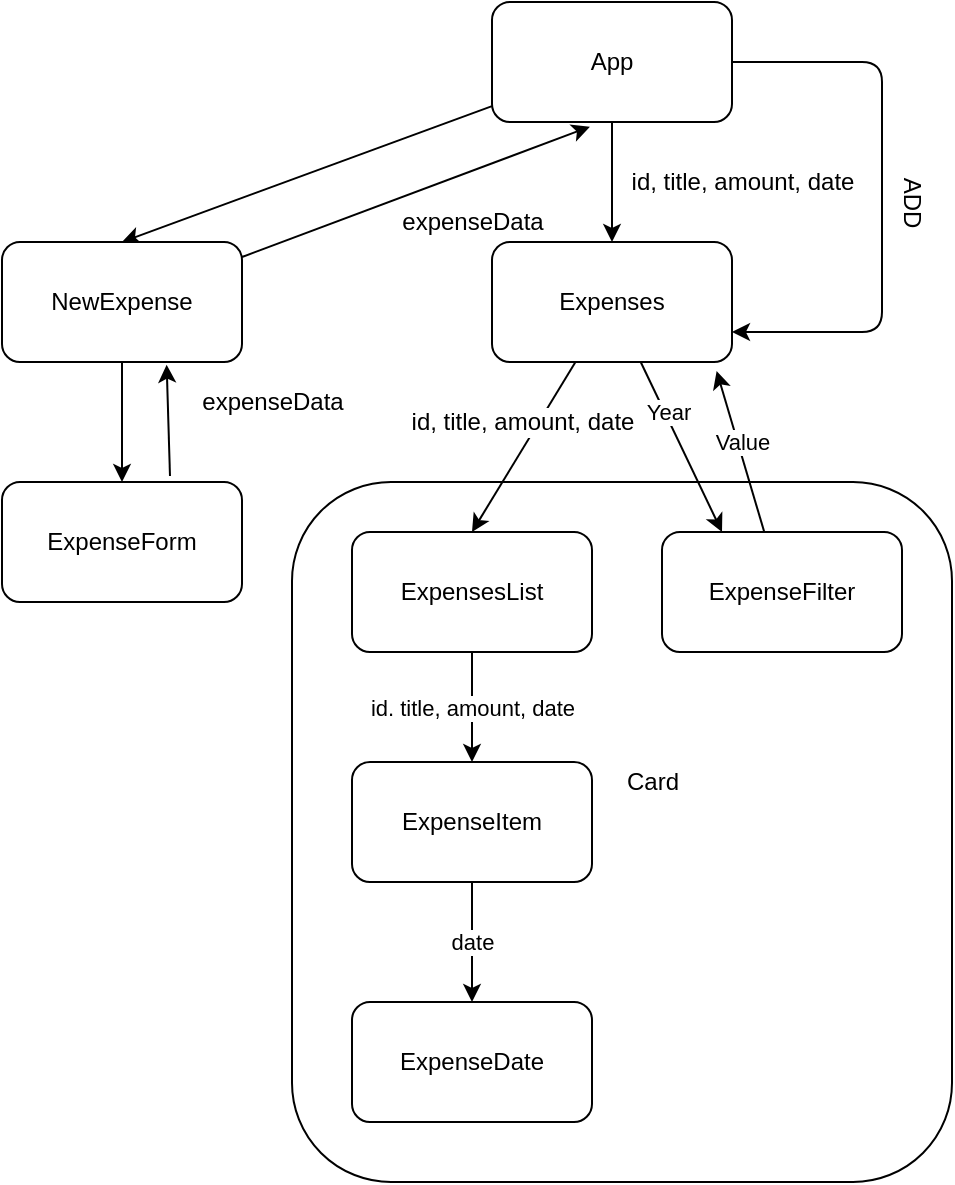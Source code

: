 <mxfile>
    <diagram id="ZoBaKVG_HrzwfUemQ9gy" name="App">
        <mxGraphModel dx="518" dy="552" grid="1" gridSize="10" guides="1" tooltips="1" connect="1" arrows="1" fold="1" page="1" pageScale="1" pageWidth="850" pageHeight="1100" math="0" shadow="0">
            <root>
                <mxCell id="0"/>
                <mxCell id="1" parent="0"/>
                <mxCell id="13" value="&amp;nbsp; &amp;nbsp; &amp;nbsp;" style="rounded=1;whiteSpace=wrap;html=1;" parent="1" vertex="1">
                    <mxGeometry x="265" y="400" width="330" height="350" as="geometry"/>
                </mxCell>
                <mxCell id="a5bqAggi7QMjIA0w0SUw-12" style="edgeStyle=none;html=1;entryX=0.5;entryY=0;entryDx=0;entryDy=0;" parent="1" source="3" target="a5bqAggi7QMjIA0w0SUw-11" edge="1">
                    <mxGeometry relative="1" as="geometry"/>
                </mxCell>
                <mxCell id="15" style="edgeStyle=none;html=1;entryX=0.5;entryY=0;entryDx=0;entryDy=0;" parent="1" source="3" target="16" edge="1">
                    <mxGeometry relative="1" as="geometry">
                        <mxPoint x="620" y="270" as="targetPoint"/>
                    </mxGeometry>
                </mxCell>
                <mxCell id="26" style="edgeStyle=none;html=1;entryX=1;entryY=0.75;entryDx=0;entryDy=0;" edge="1" parent="1" source="3" target="a5bqAggi7QMjIA0w0SUw-11">
                    <mxGeometry relative="1" as="geometry">
                        <Array as="points">
                            <mxPoint x="560" y="190"/>
                            <mxPoint x="560" y="325"/>
                        </Array>
                    </mxGeometry>
                </mxCell>
                <mxCell id="3" value="App" style="rounded=1;whiteSpace=wrap;html=1;" parent="1" vertex="1">
                    <mxGeometry x="365" y="160" width="120" height="60" as="geometry"/>
                </mxCell>
                <mxCell id="10" value="date" style="edgeStyle=none;html=1;" parent="1" source="4" target="9" edge="1">
                    <mxGeometry relative="1" as="geometry"/>
                </mxCell>
                <mxCell id="4" value="ExpenseItem" style="rounded=1;whiteSpace=wrap;html=1;" parent="1" vertex="1">
                    <mxGeometry x="295" y="540" width="120" height="60" as="geometry"/>
                </mxCell>
                <mxCell id="8" value="id, title, amount, date" style="text;html=1;align=center;verticalAlign=middle;resizable=0;points=[];autosize=1;strokeColor=none;fillColor=none;" parent="1" vertex="1">
                    <mxGeometry x="425" y="240" width="130" height="20" as="geometry"/>
                </mxCell>
                <mxCell id="9" value="ExpenseDate" style="whiteSpace=wrap;html=1;rounded=1;" parent="1" vertex="1">
                    <mxGeometry x="295" y="660" width="120" height="60" as="geometry"/>
                </mxCell>
                <mxCell id="28" style="edgeStyle=none;html=1;entryX=0.5;entryY=0;entryDx=0;entryDy=0;" edge="1" parent="1" source="a5bqAggi7QMjIA0w0SUw-11" target="32">
                    <mxGeometry relative="1" as="geometry">
                        <mxPoint x="510" y="380" as="targetPoint"/>
                    </mxGeometry>
                </mxCell>
                <mxCell id="37" value="&lt;span style=&quot;font-size: 12px&quot;&gt;id, title, amount, date&lt;/span&gt;" style="edgeLabel;html=1;align=center;verticalAlign=middle;resizable=0;points=[];" vertex="1" connectable="0" parent="28">
                    <mxGeometry x="-0.55" y="1" relative="1" as="geometry">
                        <mxPoint x="-16" y="10" as="offset"/>
                    </mxGeometry>
                </mxCell>
                <mxCell id="39" style="edgeStyle=none;html=1;entryX=0.25;entryY=0;entryDx=0;entryDy=0;" edge="1" parent="1" source="a5bqAggi7QMjIA0w0SUw-11" target="29">
                    <mxGeometry relative="1" as="geometry"/>
                </mxCell>
                <mxCell id="46" value="Year" style="edgeLabel;html=1;align=center;verticalAlign=middle;resizable=0;points=[];" vertex="1" connectable="0" parent="39">
                    <mxGeometry x="-0.406" y="1" relative="1" as="geometry">
                        <mxPoint as="offset"/>
                    </mxGeometry>
                </mxCell>
                <mxCell id="a5bqAggi7QMjIA0w0SUw-11" value="Expenses" style="rounded=1;whiteSpace=wrap;html=1;" parent="1" vertex="1">
                    <mxGeometry x="365" y="280" width="120" height="60" as="geometry"/>
                </mxCell>
                <mxCell id="14" value="Card" style="text;html=1;align=center;verticalAlign=middle;resizable=0;points=[];autosize=1;strokeColor=none;fillColor=none;" parent="1" vertex="1">
                    <mxGeometry x="425" y="540" width="40" height="20" as="geometry"/>
                </mxCell>
                <mxCell id="17" style="edgeStyle=none;html=1;entryX=0.5;entryY=0;entryDx=0;entryDy=0;" parent="1" source="16" target="18" edge="1">
                    <mxGeometry relative="1" as="geometry">
                        <mxPoint x="210" y="400" as="targetPoint"/>
                    </mxGeometry>
                </mxCell>
                <mxCell id="21" style="edgeStyle=none;html=1;entryX=0.408;entryY=1.039;entryDx=0;entryDy=0;entryPerimeter=0;" parent="1" source="16" target="3" edge="1">
                    <mxGeometry relative="1" as="geometry"/>
                </mxCell>
                <mxCell id="16" value="NewExpense" style="rounded=1;whiteSpace=wrap;html=1;" parent="1" vertex="1">
                    <mxGeometry x="120" y="280" width="120" height="60" as="geometry"/>
                </mxCell>
                <mxCell id="20" style="edgeStyle=none;html=1;exitX=0.7;exitY=-0.05;exitDx=0;exitDy=0;exitPerimeter=0;entryX=0.686;entryY=1.022;entryDx=0;entryDy=0;entryPerimeter=0;" parent="1" source="18" edge="1" target="16">
                    <mxGeometry relative="1" as="geometry">
                        <mxPoint x="190" y="330" as="targetPoint"/>
                    </mxGeometry>
                </mxCell>
                <mxCell id="18" value="ExpenseForm" style="rounded=1;whiteSpace=wrap;html=1;" parent="1" vertex="1">
                    <mxGeometry x="120" y="400" width="120" height="60" as="geometry"/>
                </mxCell>
                <mxCell id="22" value="expenseData" style="text;html=1;align=center;verticalAlign=middle;resizable=0;points=[];autosize=1;strokeColor=none;fillColor=none;" parent="1" vertex="1">
                    <mxGeometry x="210" y="350" width="90" height="20" as="geometry"/>
                </mxCell>
                <mxCell id="23" value="expenseData" style="text;html=1;align=center;verticalAlign=middle;resizable=0;points=[];autosize=1;strokeColor=none;fillColor=none;" parent="1" vertex="1">
                    <mxGeometry x="310" y="260" width="90" height="20" as="geometry"/>
                </mxCell>
                <mxCell id="27" value="ADD" style="text;html=1;align=center;verticalAlign=middle;resizable=0;points=[];autosize=1;strokeColor=none;fillColor=none;rotation=90;" vertex="1" parent="1">
                    <mxGeometry x="555" y="250" width="40" height="20" as="geometry"/>
                </mxCell>
                <mxCell id="47" style="edgeStyle=none;html=1;entryX=0.936;entryY=1.075;entryDx=0;entryDy=0;entryPerimeter=0;" edge="1" parent="1" source="29" target="a5bqAggi7QMjIA0w0SUw-11">
                    <mxGeometry relative="1" as="geometry"/>
                </mxCell>
                <mxCell id="48" value="Value" style="edgeLabel;html=1;align=center;verticalAlign=middle;resizable=0;points=[];" vertex="1" connectable="0" parent="47">
                    <mxGeometry x="0.348" relative="1" as="geometry">
                        <mxPoint x="5" y="9" as="offset"/>
                    </mxGeometry>
                </mxCell>
                <mxCell id="29" value="ExpenseFilter" style="rounded=1;whiteSpace=wrap;html=1;" vertex="1" parent="1">
                    <mxGeometry x="450" y="425" width="120" height="60" as="geometry"/>
                </mxCell>
                <mxCell id="38" value="id. title, amount, date" style="edgeStyle=none;html=1;entryX=0.5;entryY=0;entryDx=0;entryDy=0;" edge="1" parent="1" source="32" target="4">
                    <mxGeometry relative="1" as="geometry"/>
                </mxCell>
                <mxCell id="32" value="ExpensesList" style="rounded=1;whiteSpace=wrap;html=1;" vertex="1" parent="1">
                    <mxGeometry x="295" y="425" width="120" height="60" as="geometry"/>
                </mxCell>
            </root>
        </mxGraphModel>
    </diagram>
</mxfile>
